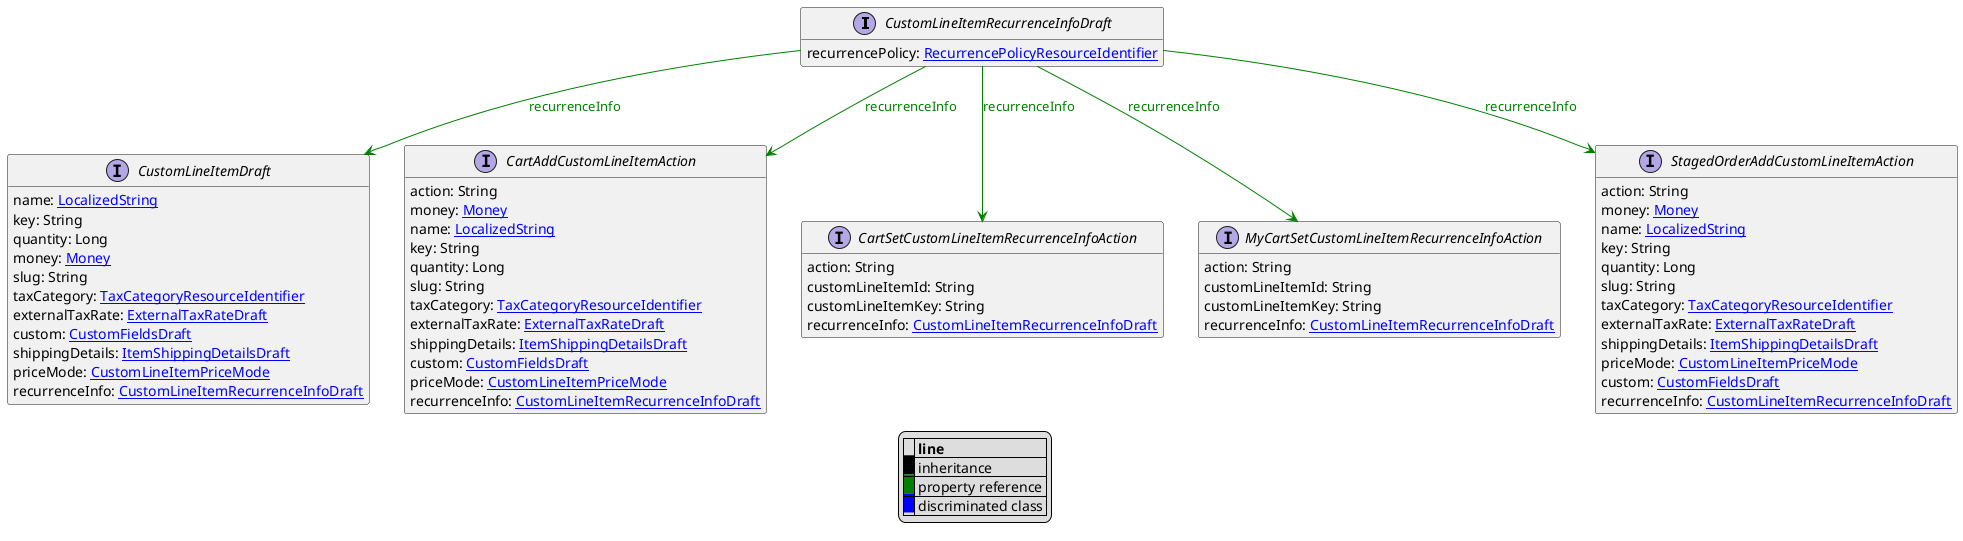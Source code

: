 @startuml

hide empty fields
hide empty methods
legend
|= |= line |
|<back:black>   </back>| inheritance |
|<back:green>   </back>| property reference |
|<back:blue>   </back>| discriminated class |
endlegend
interface CustomLineItemRecurrenceInfoDraft [[CustomLineItemRecurrenceInfoDraft.svg]]  {
    recurrencePolicy: [[RecurrencePolicyResourceIdentifier.svg RecurrencePolicyResourceIdentifier]]
}



interface CustomLineItemDraft [[CustomLineItemDraft.svg]]  {
    name: [[LocalizedString.svg LocalizedString]]
    key: String
    quantity: Long
    money: [[Money.svg Money]]
    slug: String
    taxCategory: [[TaxCategoryResourceIdentifier.svg TaxCategoryResourceIdentifier]]
    externalTaxRate: [[ExternalTaxRateDraft.svg ExternalTaxRateDraft]]
    custom: [[CustomFieldsDraft.svg CustomFieldsDraft]]
    shippingDetails: [[ItemShippingDetailsDraft.svg ItemShippingDetailsDraft]]
    priceMode: [[CustomLineItemPriceMode.svg CustomLineItemPriceMode]]
    recurrenceInfo: [[CustomLineItemRecurrenceInfoDraft.svg CustomLineItemRecurrenceInfoDraft]]
}
interface CartAddCustomLineItemAction [[CartAddCustomLineItemAction.svg]]  {
    action: String
    money: [[Money.svg Money]]
    name: [[LocalizedString.svg LocalizedString]]
    key: String
    quantity: Long
    slug: String
    taxCategory: [[TaxCategoryResourceIdentifier.svg TaxCategoryResourceIdentifier]]
    externalTaxRate: [[ExternalTaxRateDraft.svg ExternalTaxRateDraft]]
    shippingDetails: [[ItemShippingDetailsDraft.svg ItemShippingDetailsDraft]]
    custom: [[CustomFieldsDraft.svg CustomFieldsDraft]]
    priceMode: [[CustomLineItemPriceMode.svg CustomLineItemPriceMode]]
    recurrenceInfo: [[CustomLineItemRecurrenceInfoDraft.svg CustomLineItemRecurrenceInfoDraft]]
}
interface CartSetCustomLineItemRecurrenceInfoAction [[CartSetCustomLineItemRecurrenceInfoAction.svg]]  {
    action: String
    customLineItemId: String
    customLineItemKey: String
    recurrenceInfo: [[CustomLineItemRecurrenceInfoDraft.svg CustomLineItemRecurrenceInfoDraft]]
}
interface MyCartSetCustomLineItemRecurrenceInfoAction [[MyCartSetCustomLineItemRecurrenceInfoAction.svg]]  {
    action: String
    customLineItemId: String
    customLineItemKey: String
    recurrenceInfo: [[CustomLineItemRecurrenceInfoDraft.svg CustomLineItemRecurrenceInfoDraft]]
}
interface StagedOrderAddCustomLineItemAction [[StagedOrderAddCustomLineItemAction.svg]]  {
    action: String
    money: [[Money.svg Money]]
    name: [[LocalizedString.svg LocalizedString]]
    key: String
    quantity: Long
    slug: String
    taxCategory: [[TaxCategoryResourceIdentifier.svg TaxCategoryResourceIdentifier]]
    externalTaxRate: [[ExternalTaxRateDraft.svg ExternalTaxRateDraft]]
    shippingDetails: [[ItemShippingDetailsDraft.svg ItemShippingDetailsDraft]]
    priceMode: [[CustomLineItemPriceMode.svg CustomLineItemPriceMode]]
    custom: [[CustomFieldsDraft.svg CustomFieldsDraft]]
    recurrenceInfo: [[CustomLineItemRecurrenceInfoDraft.svg CustomLineItemRecurrenceInfoDraft]]
}

CustomLineItemRecurrenceInfoDraft --> CustomLineItemDraft #green;text:green : "recurrenceInfo"
CustomLineItemRecurrenceInfoDraft --> CartAddCustomLineItemAction #green;text:green : "recurrenceInfo"
CustomLineItemRecurrenceInfoDraft --> CartSetCustomLineItemRecurrenceInfoAction #green;text:green : "recurrenceInfo"
CustomLineItemRecurrenceInfoDraft --> MyCartSetCustomLineItemRecurrenceInfoAction #green;text:green : "recurrenceInfo"
CustomLineItemRecurrenceInfoDraft --> StagedOrderAddCustomLineItemAction #green;text:green : "recurrenceInfo"
@enduml
